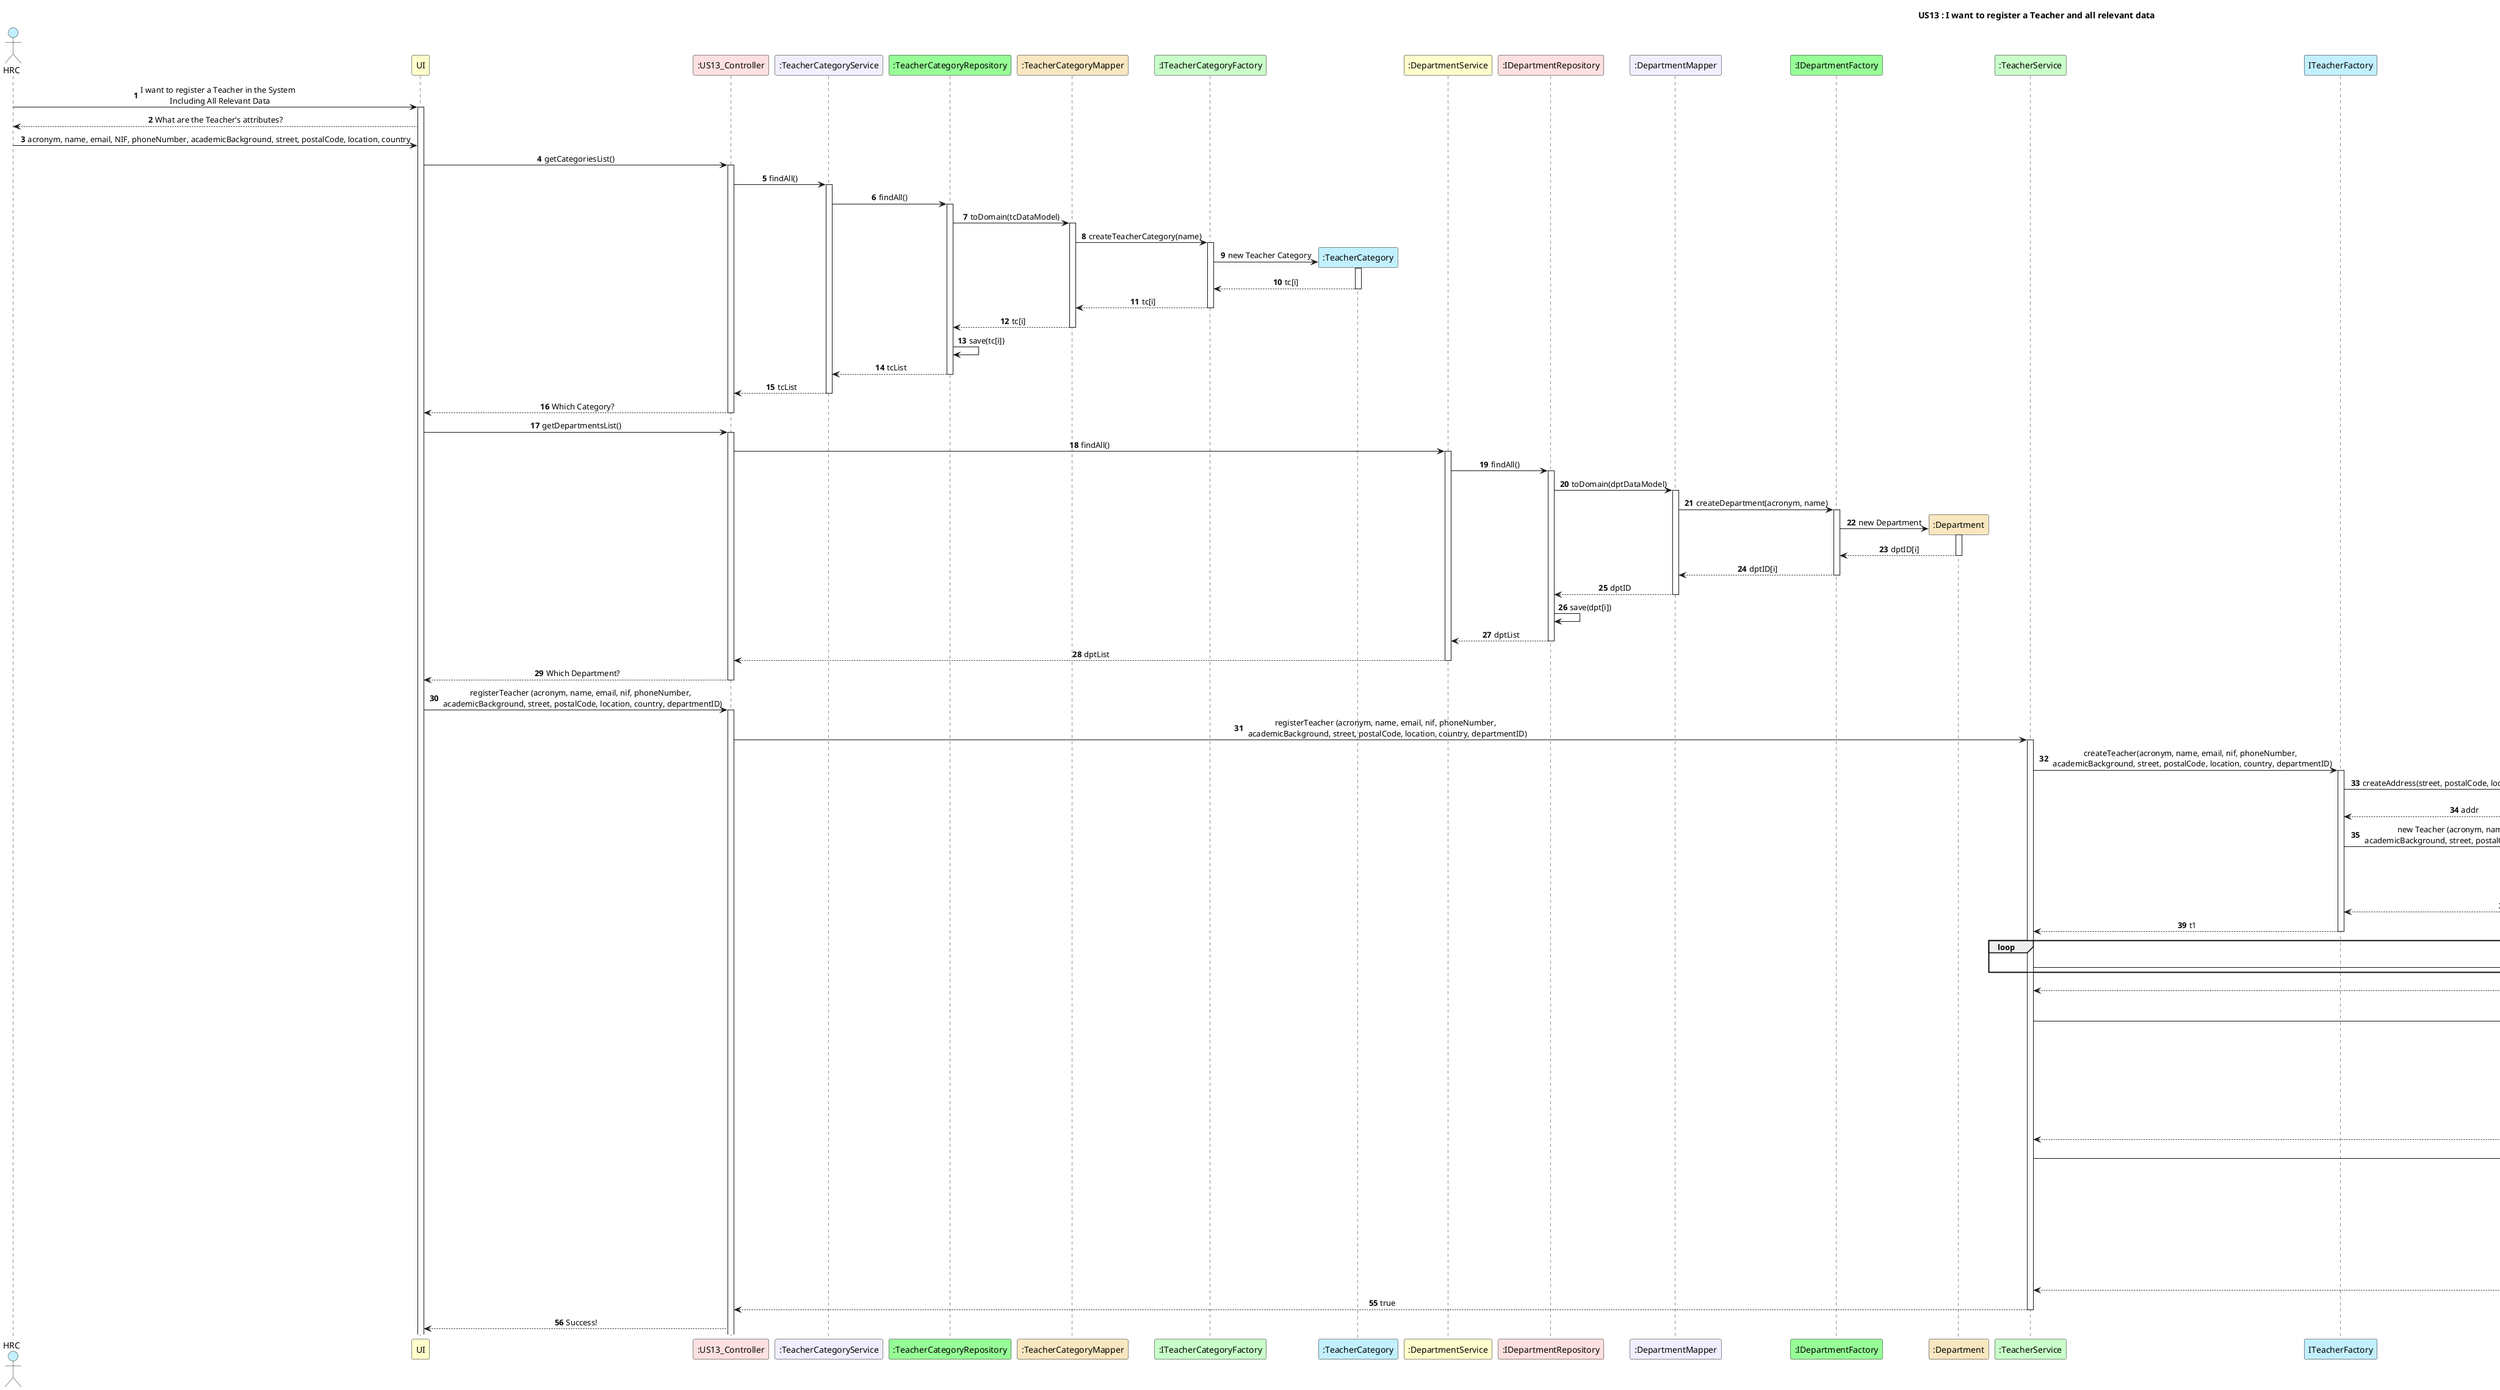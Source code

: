 @startuml

title US13 : I want to register a Teacher and all relevant data
skinparam sequenceMessageAlign center
autonumber

actor HRC as HRC #application
participant UI as UI #business
participant ":US13_Controller" as controller #implementation
participant ":TeacherCategoryService" as tcService #motivation
participant ":TeacherCategoryRepository" as tcRepo #physical
participant ":TeacherCategoryMapper" as tcMapper #strategy
participant ":ITeacherCategoryFactory" as tcFactory #technology
participant ":TeacherCategory" as tc #application
participant ":DepartmentService" as dptService #business
participant ":IDepartmentRepository" as dptRepo #implementation
participant ":DepartmentMapper" as dptMapper #motivation
participant ":IDepartmentFactory" as dptFactory #physical
participant ":Department" as dpt #strategy
participant ":TeacherService" as tService #technology
participant "ITeacherFactory" as teacherFactory #application
participant ":Address" as addr #business
participant ":Teacher" as t #implementation
participant ":TeacherID" as tID #motivation
participant ":ITeacherCareerProgressionRepository" as tcpRepository #physical
participant ":TeacherCareerProgressionMapper" as tcpMapper #strategy
participant ":ITeacherCareerProgressionFactory" as tcpFactory #technology
participant ":TeacherCareerProgression" as TCP #application
participant ":TeacherCategory1" as tc1 #business
participant ":TeacherRepositoryJPA" as tRepoJPA #implementation
participant ":TeacherMapper" as tMapper #motivation
participant ":TeacherDataModel" as teacherDM #physical


HRC -> UI : I want to register a Teacher in the System \n Including All Relevant Data
activate UI
UI --> HRC : What are the Teacher's attributes?
HRC -> UI : acronym, name, email, NIF, phoneNumber, academicBackground, street, postalCode, location, country
UI -> controller : getCategoriesList()
activate controller
controller -> tcService : findAll()
activate tcService
tcService -> tcRepo : findAll()
activate tcRepo
tcRepo -> tcMapper : toDomain(tcDataModel)
activate tcMapper
tcMapper -> tcFactory : createTeacherCategory(name)
activate tcFactory
tcFactory -> tc** : new Teacher Category
activate tc
tc --> tcFactory : tc[i]
deactivate tc
tcFactory --> tcMapper : tc[i]
deactivate tcFactory
tcMapper --> tcRepo : tc[i]
deactivate tcMapper
tcRepo -> tcRepo : save(tc[i])
tcRepo --> tcService : tcList
deactivate tcRepo
tcService --> controller : tcList
deactivate tcService
controller --> UI : Which Category?
deactivate controller



UI -> controller : getDepartmentsList()
activate controller
controller -> dptService : findAll()
activate dptService
dptService -> dptRepo : findAll()
activate dptRepo
dptRepo -> dptMapper : toDomain(dptDataModel)
activate dptMapper
dptMapper -> dptFactory : createDepartment(acronym, name)
activate dptFactory
dptFactory -> dpt** : new Department
activate dpt
dpt --> dptFactory : dptID[i]
deactivate dpt
dptFactory --> dptMapper : dptID[i]
deactivate dptFactory
dptMapper --> dptRepo : dptID
deactivate dptMapper
dptRepo -> dptRepo : save(dpt[i])
dptRepo --> dptService : dptList
deactivate dptRepo
dptService --> controller : dptList
deactivate dptService
controller --> UI : Which Department?
deactivate controller



UI -> controller : registerTeacher (acronym, name, email, nif, phoneNumber, \n academicBackground, street, postalCode, location, country, departmentID)
activate controller
controller -> tService : registerTeacher (acronym, name, email, nif, phoneNumber, \n academicBackground, street, postalCode, location, country, departmentID)
activate tService
tService -> teacherFactory : createTeacher(acronym, name, email, nif, phoneNumber, \n academicBackground, street, postalCode, location, country, departmentID)
activate teacherFactory
teacherFactory -> addr** : createAddress(street, postalCode, location, country)
activate addr
addr --> teacherFactory : addr
deactivate addr
teacherFactory -> t** : new Teacher (acronym, name, email, nif, phoneNumber, \n academicBackground, street, postalCode, location, country, departmentID)
activate t
t -> tID** : new TeacherID (acronym)
activate tID
tID --> t : tID1
deactivate tID
t --> teacherFactory : t1
deactivate t
teacherFactory --> tService : t1
deactivate teacherFactory

loop
    tService -> tRepoJPA : containsOfIdentity(t1.identity())
    activate tRepoJPA
end
    tRepoJPA --> tService : false
    deactivate tRepoJPA

tService -> tcpFactory : createTeacherCareerProgression \n (tID1, tc, workingPercentage, date)
activate tcpFactory
tcpFactory -> TCP** : new TeacherCareerProgression \n (tID1, tcID, workingPercentage, date)
activate TCP
TCP --> tc1** : new Teacher Category \n (tcID1, name)
activate tc1
tc1 --> TCP : tc
deactivate tc1
TCP --> tcpFactory : tcp1
deactivate TCP
tcpFactory --> tService : tcp1
deactivate tcpFactory
tService -> tRepoJPA : saveTeacher
activate tRepoJPA
tRepoJPA -> tMapper : toDataModel(t1)
activate tMapper
tMapper -> teacherDM** : new Teacher Data Model
activate teacherDM
teacherDM --> tMapper : teacherDataModel
deactivate teacherDM
tMapper --> tRepoJPA : teacherDataModel
deactivate tMapper
tRepoJPA -> tRepoJPA : save(teacherDataModel)
tRepoJPA --> tService : true
deactivate tRepoJPA
tService --> controller : true
deactivate tService
controller --> UI : Success!

@enduml